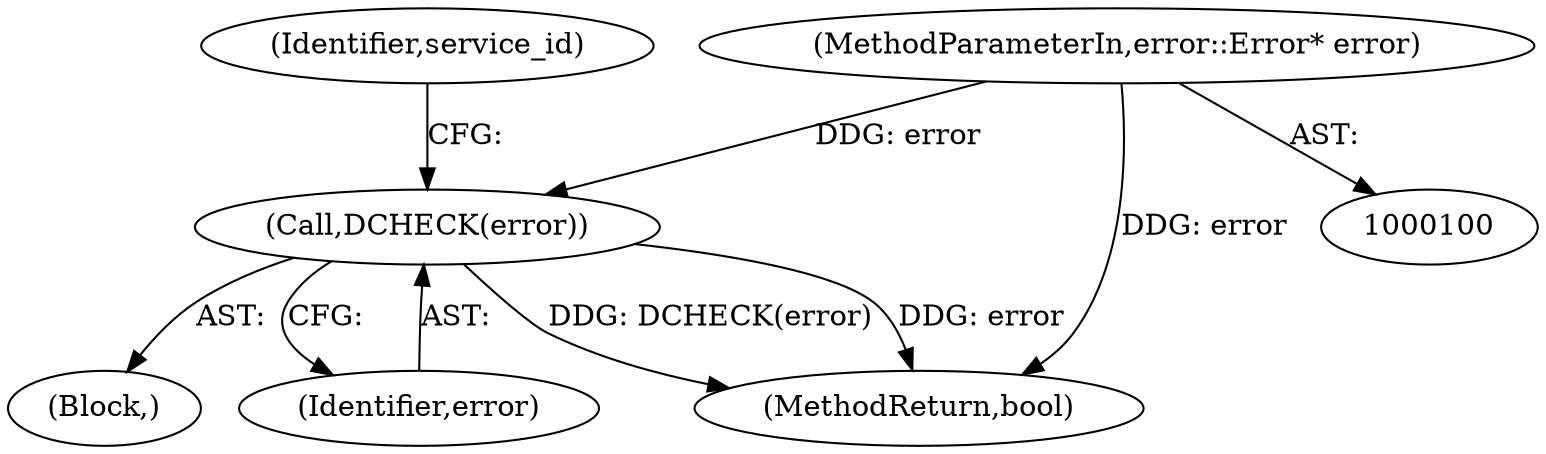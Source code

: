 digraph "0_Chrome_181c7400b2bf50ba02ac77149749fb419b4d4797@pointer" {
"1000105" [label="(MethodParameterIn,error::Error* error)"];
"1000112" [label="(Call,DCHECK(error))"];
"1000115" [label="(Identifier,service_id)"];
"1000111" [label="(Block,)"];
"1000112" [label="(Call,DCHECK(error))"];
"1000105" [label="(MethodParameterIn,error::Error* error)"];
"1000113" [label="(Identifier,error)"];
"1000239" [label="(MethodReturn,bool)"];
"1000105" -> "1000100"  [label="AST: "];
"1000105" -> "1000239"  [label="DDG: error"];
"1000105" -> "1000112"  [label="DDG: error"];
"1000112" -> "1000111"  [label="AST: "];
"1000112" -> "1000113"  [label="CFG: "];
"1000113" -> "1000112"  [label="AST: "];
"1000115" -> "1000112"  [label="CFG: "];
"1000112" -> "1000239"  [label="DDG: DCHECK(error)"];
"1000112" -> "1000239"  [label="DDG: error"];
}
